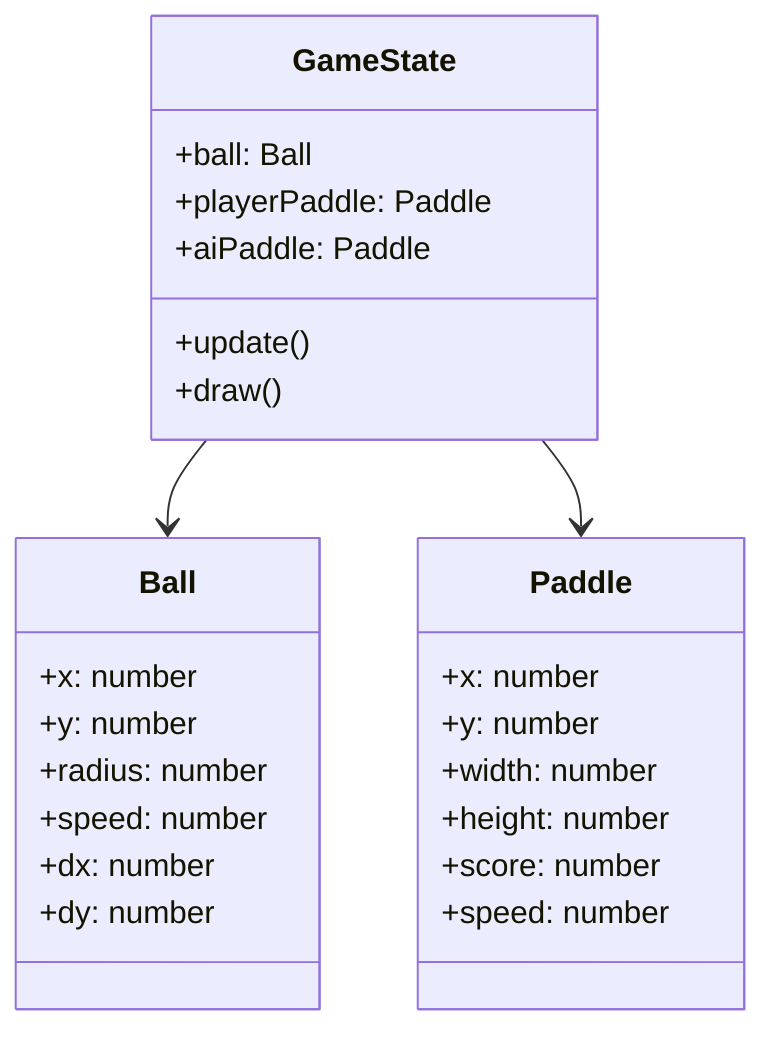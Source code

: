 classDiagram
    class GameState {
        +ball: Ball
        +playerPaddle: Paddle
        +aiPaddle: Paddle
        +update()
        +draw()
    }
    class Ball {
        +x: number
        +y: number
        +radius: number
        +speed: number
        +dx: number
        +dy: number
    }
    class Paddle {
        +x: number
        +y: number
        +width: number
        +height: number
        +score: number
        +speed: number
    }
    GameState --> Ball
    GameState --> Paddle